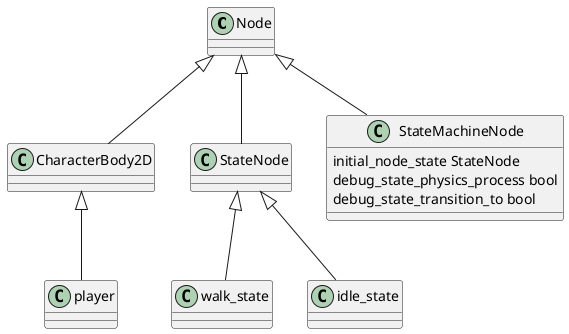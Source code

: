 @startuml

Node <|-- CharacterBody2D
Node <|-- StateNode
Node <|-- StateMachineNode
CharacterBody2D <|-- player
StateNode <|-- walk_state
StateNode <|-- idle_state

class StateMachineNode {
  initial_node_state StateNode
  debug_state_physics_process bool
  debug_state_transition_to bool
}
' note "This is a floating note" as N1

' class Foo
' note left: On last defined class

@enduml